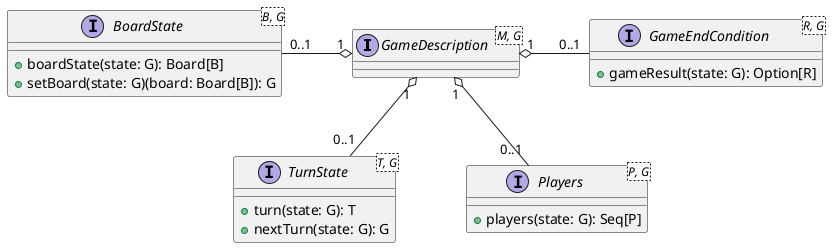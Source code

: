 @startuml extensions

skinparam nodesep 70
skinparam ranksep 60

interface GameDescription<M, G>

interface BoardState<B, G> {
    +boardState(state: G): Board[B]
    +setBoard(state: G)(board: Board[B]): G
}

interface TurnState<T, G> {
    +turn(state: G): T
    +nextTurn(state: G): G
}

interface Players<P, G> {
    +players(state: G): Seq[P]
}

interface GameEndCondition<R, G> {
    +gameResult(state: G): Option[R]
}

GameDescription "1" o-left- "0..1" BoardState
GameDescription "1" o-- "0..1" TurnState
GameDescription "1" o-- "0..1" Players
GameDescription "1" o-right- "0..1" GameEndCondition

@enduml